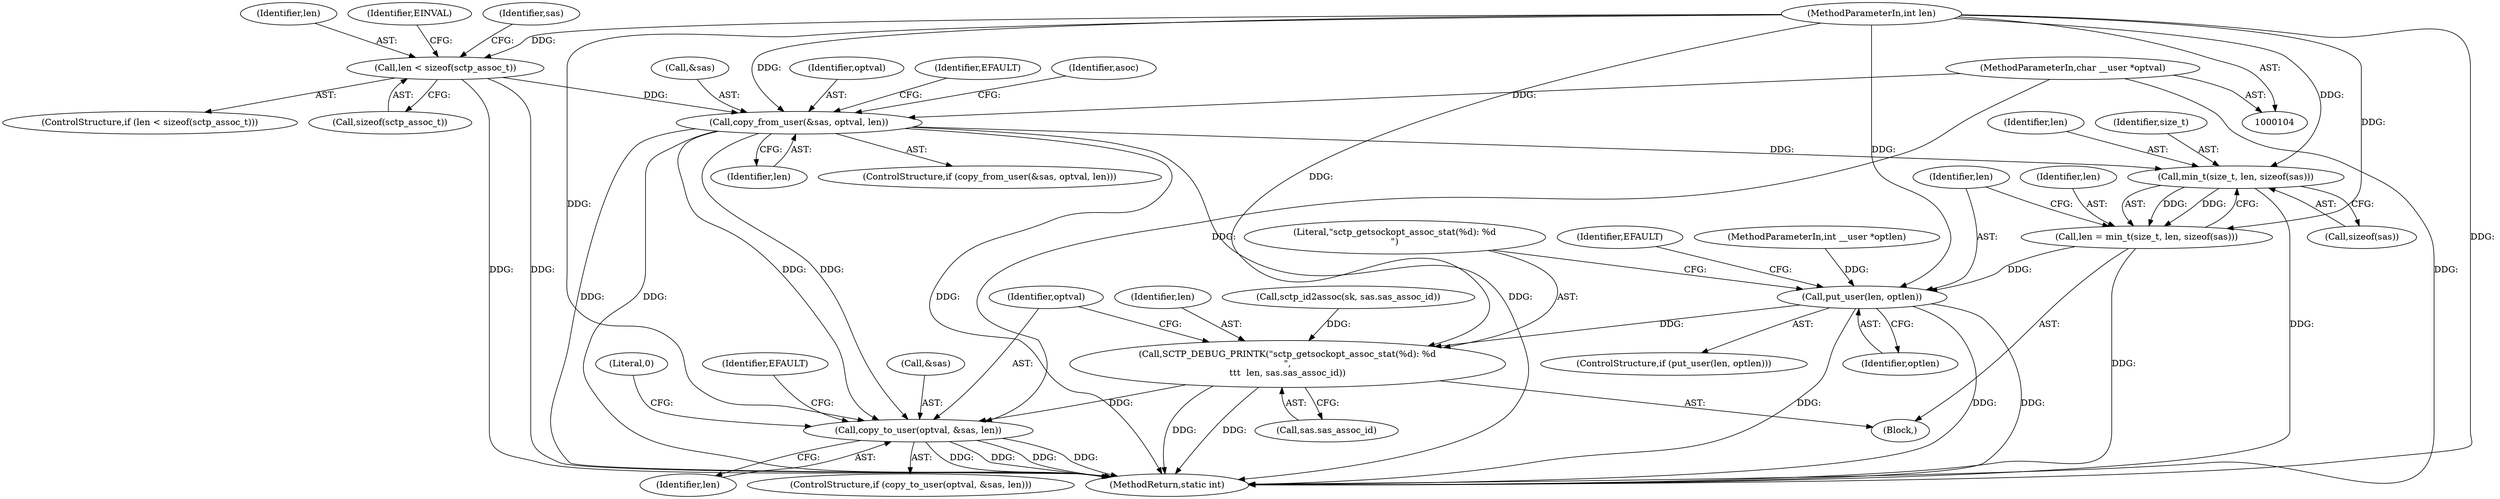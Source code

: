digraph "1_linux_726bc6b092da4c093eb74d13c07184b18c1af0f1@API" {
"1000124" [label="(Call,copy_from_user(&sas, optval, len))"];
"1000107" [label="(MethodParameterIn,char __user *optval)"];
"1000116" [label="(Call,len < sizeof(sctp_assoc_t))"];
"1000106" [label="(MethodParameterIn,int len)"];
"1000304" [label="(Call,min_t(size_t, len, sizeof(sas)))"];
"1000302" [label="(Call,len = min_t(size_t, len, sizeof(sas)))"];
"1000310" [label="(Call,put_user(len, optlen))"];
"1000316" [label="(Call,SCTP_DEBUG_PRINTK(\"sctp_getsockopt_assoc_stat(%d): %d\n\",\n\t\t\t  len, sas.sas_assoc_id))"];
"1000323" [label="(Call,copy_to_user(optval, &sas, len))"];
"1000133" [label="(Identifier,asoc)"];
"1000125" [label="(Call,&sas)"];
"1000317" [label="(Literal,\"sctp_getsockopt_assoc_stat(%d): %d\n\")"];
"1000306" [label="(Identifier,len)"];
"1000330" [label="(Identifier,EFAULT)"];
"1000116" [label="(Call,len < sizeof(sctp_assoc_t))"];
"1000117" [label="(Identifier,len)"];
"1000109" [label="(Block,)"];
"1000128" [label="(Identifier,len)"];
"1000311" [label="(Identifier,len)"];
"1000312" [label="(Identifier,optlen)"];
"1000315" [label="(Identifier,EFAULT)"];
"1000127" [label="(Identifier,optval)"];
"1000302" [label="(Call,len = min_t(size_t, len, sizeof(sas)))"];
"1000305" [label="(Identifier,size_t)"];
"1000325" [label="(Call,&sas)"];
"1000318" [label="(Identifier,len)"];
"1000322" [label="(ControlStructure,if (copy_to_user(optval, &sas, len)))"];
"1000323" [label="(Call,copy_to_user(optval, &sas, len))"];
"1000122" [label="(Identifier,EINVAL)"];
"1000304" [label="(Call,min_t(size_t, len, sizeof(sas)))"];
"1000124" [label="(Call,copy_from_user(&sas, optval, len))"];
"1000118" [label="(Call,sizeof(sctp_assoc_t))"];
"1000307" [label="(Call,sizeof(sas))"];
"1000316" [label="(Call,SCTP_DEBUG_PRINTK(\"sctp_getsockopt_assoc_stat(%d): %d\n\",\n\t\t\t  len, sas.sas_assoc_id))"];
"1000303" [label="(Identifier,len)"];
"1000131" [label="(Identifier,EFAULT)"];
"1000309" [label="(ControlStructure,if (put_user(len, optlen)))"];
"1000107" [label="(MethodParameterIn,char __user *optval)"];
"1000310" [label="(Call,put_user(len, optlen))"];
"1000108" [label="(MethodParameterIn,int __user *optlen)"];
"1000319" [label="(Call,sas.sas_assoc_id)"];
"1000123" [label="(ControlStructure,if (copy_from_user(&sas, optval, len)))"];
"1000134" [label="(Call,sctp_id2assoc(sk, sas.sas_assoc_id))"];
"1000333" [label="(MethodReturn,static int)"];
"1000332" [label="(Literal,0)"];
"1000106" [label="(MethodParameterIn,int len)"];
"1000115" [label="(ControlStructure,if (len < sizeof(sctp_assoc_t)))"];
"1000126" [label="(Identifier,sas)"];
"1000327" [label="(Identifier,len)"];
"1000324" [label="(Identifier,optval)"];
"1000124" -> "1000123"  [label="AST: "];
"1000124" -> "1000128"  [label="CFG: "];
"1000125" -> "1000124"  [label="AST: "];
"1000127" -> "1000124"  [label="AST: "];
"1000128" -> "1000124"  [label="AST: "];
"1000131" -> "1000124"  [label="CFG: "];
"1000133" -> "1000124"  [label="CFG: "];
"1000124" -> "1000333"  [label="DDG: "];
"1000124" -> "1000333"  [label="DDG: "];
"1000124" -> "1000333"  [label="DDG: "];
"1000124" -> "1000333"  [label="DDG: "];
"1000107" -> "1000124"  [label="DDG: "];
"1000116" -> "1000124"  [label="DDG: "];
"1000106" -> "1000124"  [label="DDG: "];
"1000124" -> "1000304"  [label="DDG: "];
"1000124" -> "1000323"  [label="DDG: "];
"1000124" -> "1000323"  [label="DDG: "];
"1000107" -> "1000104"  [label="AST: "];
"1000107" -> "1000333"  [label="DDG: "];
"1000107" -> "1000323"  [label="DDG: "];
"1000116" -> "1000115"  [label="AST: "];
"1000116" -> "1000118"  [label="CFG: "];
"1000117" -> "1000116"  [label="AST: "];
"1000118" -> "1000116"  [label="AST: "];
"1000122" -> "1000116"  [label="CFG: "];
"1000126" -> "1000116"  [label="CFG: "];
"1000116" -> "1000333"  [label="DDG: "];
"1000116" -> "1000333"  [label="DDG: "];
"1000106" -> "1000116"  [label="DDG: "];
"1000106" -> "1000104"  [label="AST: "];
"1000106" -> "1000333"  [label="DDG: "];
"1000106" -> "1000302"  [label="DDG: "];
"1000106" -> "1000304"  [label="DDG: "];
"1000106" -> "1000310"  [label="DDG: "];
"1000106" -> "1000316"  [label="DDG: "];
"1000106" -> "1000323"  [label="DDG: "];
"1000304" -> "1000302"  [label="AST: "];
"1000304" -> "1000307"  [label="CFG: "];
"1000305" -> "1000304"  [label="AST: "];
"1000306" -> "1000304"  [label="AST: "];
"1000307" -> "1000304"  [label="AST: "];
"1000302" -> "1000304"  [label="CFG: "];
"1000304" -> "1000333"  [label="DDG: "];
"1000304" -> "1000302"  [label="DDG: "];
"1000304" -> "1000302"  [label="DDG: "];
"1000302" -> "1000109"  [label="AST: "];
"1000303" -> "1000302"  [label="AST: "];
"1000311" -> "1000302"  [label="CFG: "];
"1000302" -> "1000333"  [label="DDG: "];
"1000302" -> "1000310"  [label="DDG: "];
"1000310" -> "1000309"  [label="AST: "];
"1000310" -> "1000312"  [label="CFG: "];
"1000311" -> "1000310"  [label="AST: "];
"1000312" -> "1000310"  [label="AST: "];
"1000315" -> "1000310"  [label="CFG: "];
"1000317" -> "1000310"  [label="CFG: "];
"1000310" -> "1000333"  [label="DDG: "];
"1000310" -> "1000333"  [label="DDG: "];
"1000310" -> "1000333"  [label="DDG: "];
"1000108" -> "1000310"  [label="DDG: "];
"1000310" -> "1000316"  [label="DDG: "];
"1000316" -> "1000109"  [label="AST: "];
"1000316" -> "1000319"  [label="CFG: "];
"1000317" -> "1000316"  [label="AST: "];
"1000318" -> "1000316"  [label="AST: "];
"1000319" -> "1000316"  [label="AST: "];
"1000324" -> "1000316"  [label="CFG: "];
"1000316" -> "1000333"  [label="DDG: "];
"1000316" -> "1000333"  [label="DDG: "];
"1000134" -> "1000316"  [label="DDG: "];
"1000316" -> "1000323"  [label="DDG: "];
"1000323" -> "1000322"  [label="AST: "];
"1000323" -> "1000327"  [label="CFG: "];
"1000324" -> "1000323"  [label="AST: "];
"1000325" -> "1000323"  [label="AST: "];
"1000327" -> "1000323"  [label="AST: "];
"1000330" -> "1000323"  [label="CFG: "];
"1000332" -> "1000323"  [label="CFG: "];
"1000323" -> "1000333"  [label="DDG: "];
"1000323" -> "1000333"  [label="DDG: "];
"1000323" -> "1000333"  [label="DDG: "];
"1000323" -> "1000333"  [label="DDG: "];
}
